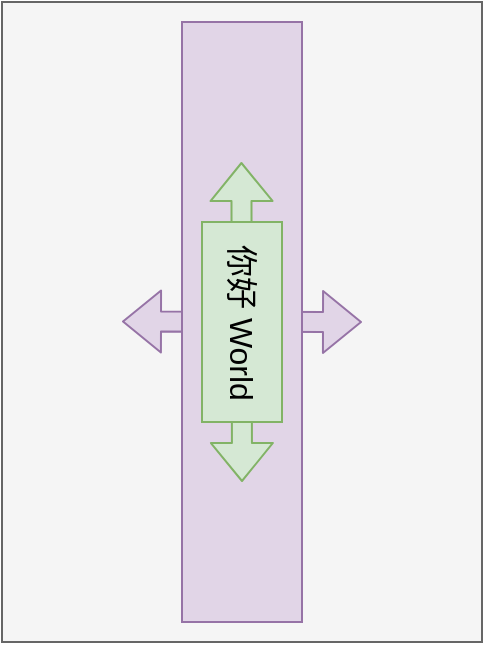 <mxfile version="13.1.5" type="device"><diagram id="LgjTPwxMQ01JuIyx9_Hg" name="Page-1"><mxGraphModel dx="418" dy="258" grid="1" gridSize="10" guides="1" tooltips="1" connect="1" arrows="1" fold="1" page="1" pageScale="1" pageWidth="850" pageHeight="1100" math="0" shadow="0"><root><mxCell id="0"/><mxCell id="1" parent="0"/><mxCell id="t0PvGvEKLj19Cgtn3Sia-1" value="" style="rounded=0;whiteSpace=wrap;html=1;fillColor=#f5f5f5;strokeColor=#666666;fontColor=#333333;" parent="1" vertex="1"><mxGeometry x="160" y="80" width="240" height="320" as="geometry"/></mxCell><mxCell id="tMtDD9mwqR8wJ-tb6bhP-1" value="" style="shape=flexArrow;endArrow=classic;startArrow=classic;html=1;fillColor=#e1d5e7;strokeColor=#9673a6;" edge="1" parent="1"><mxGeometry width="50" height="50" relative="1" as="geometry"><mxPoint x="340" y="240" as="sourcePoint"/><mxPoint x="220" y="239.71" as="targetPoint"/></mxGeometry></mxCell><mxCell id="t0PvGvEKLj19Cgtn3Sia-2" value="" style="rounded=0;whiteSpace=wrap;html=1;fillColor=#e1d5e7;strokeColor=#9673a6;" parent="1" vertex="1"><mxGeometry x="250" y="90" width="60" height="300" as="geometry"/></mxCell><mxCell id="tMtDD9mwqR8wJ-tb6bhP-7" value="" style="shape=flexArrow;endArrow=classic;startArrow=classic;html=1;fillColor=#d5e8d4;strokeColor=#82b366;" edge="1" parent="1"><mxGeometry width="50" height="50" relative="1" as="geometry"><mxPoint x="280" y="320" as="sourcePoint"/><mxPoint x="279.71" y="160" as="targetPoint"/></mxGeometry></mxCell><mxCell id="tMtDD9mwqR8wJ-tb6bhP-6" value="" style="rounded=0;whiteSpace=wrap;html=1;fillColor=#d5e8d4;strokeColor=#82b366;" vertex="1" parent="1"><mxGeometry x="260" y="190" width="40" height="100" as="geometry"/></mxCell><mxCell id="tMtDD9mwqR8wJ-tb6bhP-10" value="你好 World" style="text;html=1;strokeColor=none;fillColor=none;align=center;verticalAlign=middle;whiteSpace=wrap;rounded=0;rotation=-180;fontSize=16;horizontal=0;" vertex="1" parent="1"><mxGeometry x="270" y="197.5" width="20" height="85" as="geometry"/></mxCell></root></mxGraphModel></diagram></mxfile>